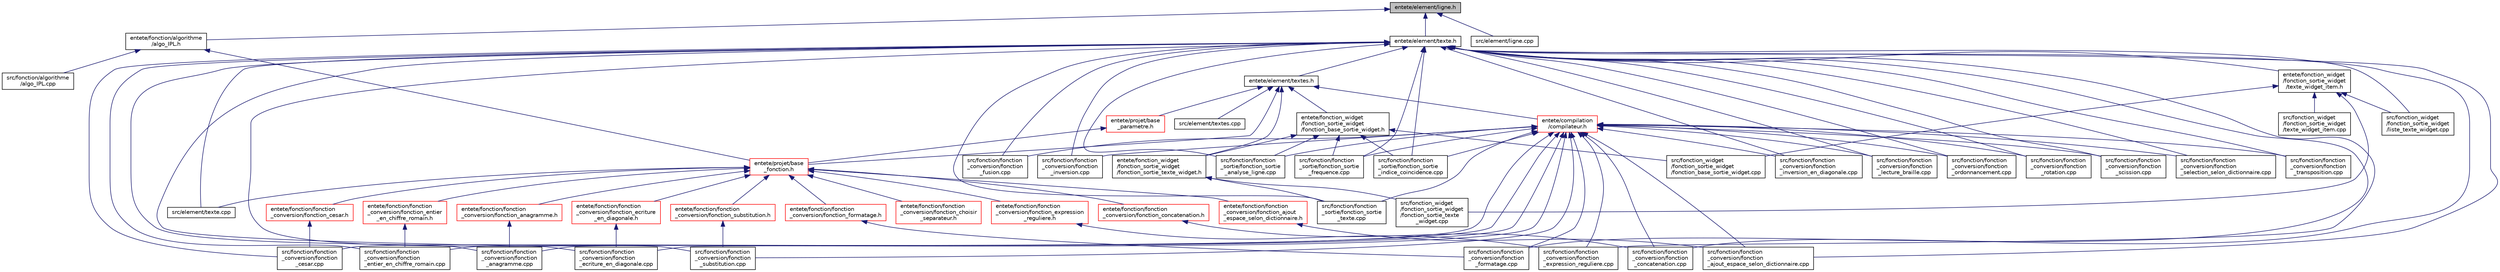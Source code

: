 digraph "entete/element/ligne.h"
{
  edge [fontname="Helvetica",fontsize="10",labelfontname="Helvetica",labelfontsize="10"];
  node [fontname="Helvetica",fontsize="10",shape=record];
  Node9 [label="entete/element/ligne.h",height=0.2,width=0.4,color="black", fillcolor="grey75", style="filled", fontcolor="black"];
  Node9 -> Node10 [dir="back",color="midnightblue",fontsize="10",style="solid",fontname="Helvetica"];
  Node10 [label="entete/element/texte.h",height=0.2,width=0.4,color="black", fillcolor="white", style="filled",URL="$texte_8h.html",tooltip="Fichier de déclaration de la classe texte. "];
  Node10 -> Node11 [dir="back",color="midnightblue",fontsize="10",style="solid",fontname="Helvetica"];
  Node11 [label="entete/element/textes.h",height=0.2,width=0.4,color="black", fillcolor="white", style="filled",URL="$textes_8h.html",tooltip="Fichier de déclaration de la classe textes. "];
  Node11 -> Node12 [dir="back",color="midnightblue",fontsize="10",style="solid",fontname="Helvetica"];
  Node12 [label="entete/compilation\l/compilateur.h",height=0.2,width=0.4,color="red", fillcolor="white", style="filled",URL="$compilateur_8h.html",tooltip="Fichier de déclaration de la classe compilateur. "];
  Node12 -> Node16 [dir="back",color="midnightblue",fontsize="10",style="solid",fontname="Helvetica"];
  Node16 [label="src/fonction/fonction\l_conversion/fonction\l_ajout_espace_selon_dictionnaire.cpp",height=0.2,width=0.4,color="black", fillcolor="white", style="filled",URL="$fonction__ajout__espace__selon__dictionnaire_8cpp.html",tooltip="Fichier d&#39;implémentation de la classe fonction_ajout_espace_selon_dictionnaire. "];
  Node12 -> Node17 [dir="back",color="midnightblue",fontsize="10",style="solid",fontname="Helvetica"];
  Node17 [label="src/fonction/fonction\l_conversion/fonction\l_anagramme.cpp",height=0.2,width=0.4,color="black", fillcolor="white", style="filled",URL="$fonction__anagramme_8cpp.html",tooltip="Fichier d&#39;implémentation de la classe fonction_anagramme. "];
  Node12 -> Node18 [dir="back",color="midnightblue",fontsize="10",style="solid",fontname="Helvetica"];
  Node18 [label="src/fonction/fonction\l_conversion/fonction\l_cesar.cpp",height=0.2,width=0.4,color="black", fillcolor="white", style="filled",URL="$fonction__cesar_8cpp.html",tooltip="Fichier d&#39;implémentation de la classe fonction_cesar. "];
  Node12 -> Node20 [dir="back",color="midnightblue",fontsize="10",style="solid",fontname="Helvetica"];
  Node20 [label="src/fonction/fonction\l_conversion/fonction\l_concatenation.cpp",height=0.2,width=0.4,color="black", fillcolor="white", style="filled",URL="$fonction__concatenation_8cpp.html",tooltip="Fichier d&#39;implémentation de la classe fonction_concatenation. "];
  Node12 -> Node21 [dir="back",color="midnightblue",fontsize="10",style="solid",fontname="Helvetica"];
  Node21 [label="src/fonction/fonction\l_conversion/fonction\l_ecriture_en_diagonale.cpp",height=0.2,width=0.4,color="black", fillcolor="white", style="filled",URL="$fonction__ecriture__en__diagonale_8cpp.html",tooltip="Fichier d&#39;implémentation de la classe fonction_ecriture_en_diagonale. "];
  Node12 -> Node22 [dir="back",color="midnightblue",fontsize="10",style="solid",fontname="Helvetica"];
  Node22 [label="src/fonction/fonction\l_conversion/fonction\l_entier_en_chiffre_romain.cpp",height=0.2,width=0.4,color="black", fillcolor="white", style="filled",URL="$fonction__entier__en__chiffre__romain_8cpp.html",tooltip="Fichier d&#39;implémentation de la classe fonction_entier_en_chiffre_romain. "];
  Node12 -> Node23 [dir="back",color="midnightblue",fontsize="10",style="solid",fontname="Helvetica"];
  Node23 [label="src/fonction/fonction\l_conversion/fonction\l_expression_reguliere.cpp",height=0.2,width=0.4,color="black", fillcolor="white", style="filled",URL="$fonction__expression__reguliere_8cpp.html",tooltip="Fichier d&#39;implémentation de la classe fonction_expression_reguliere. "];
  Node12 -> Node24 [dir="back",color="midnightblue",fontsize="10",style="solid",fontname="Helvetica"];
  Node24 [label="src/fonction/fonction\l_conversion/fonction\l_formatage.cpp",height=0.2,width=0.4,color="black", fillcolor="white", style="filled",URL="$fonction__formatage_8cpp.html",tooltip="Fichier d&#39;implémentation de la classe fonction_formatage. "];
  Node12 -> Node25 [dir="back",color="midnightblue",fontsize="10",style="solid",fontname="Helvetica"];
  Node25 [label="src/fonction/fonction\l_conversion/fonction\l_fusion.cpp",height=0.2,width=0.4,color="black", fillcolor="white", style="filled",URL="$fonction__fusion_8cpp.html",tooltip="Fichier d&#39;implémentation de la classe fonction_fusion. "];
  Node12 -> Node26 [dir="back",color="midnightblue",fontsize="10",style="solid",fontname="Helvetica"];
  Node26 [label="src/fonction/fonction\l_conversion/fonction\l_inversion.cpp",height=0.2,width=0.4,color="black", fillcolor="white", style="filled",URL="$fonction__inversion_8cpp.html",tooltip="Fichier d&#39;implémentation de la classe fonction_inversion. "];
  Node12 -> Node27 [dir="back",color="midnightblue",fontsize="10",style="solid",fontname="Helvetica"];
  Node27 [label="src/fonction/fonction\l_conversion/fonction\l_inversion_en_diagonale.cpp",height=0.2,width=0.4,color="black", fillcolor="white", style="filled",URL="$fonction__inversion__en__diagonale_8cpp.html",tooltip="Fichier d&#39;implémentation de la classe fonction_inversion_en_diagonale. "];
  Node12 -> Node28 [dir="back",color="midnightblue",fontsize="10",style="solid",fontname="Helvetica"];
  Node28 [label="src/fonction/fonction\l_conversion/fonction\l_lecture_braille.cpp",height=0.2,width=0.4,color="black", fillcolor="white", style="filled",URL="$fonction__lecture__braille_8cpp.html",tooltip="Fichier d&#39;implémentation de la classe fonction_lecture_braille. "];
  Node12 -> Node29 [dir="back",color="midnightblue",fontsize="10",style="solid",fontname="Helvetica"];
  Node29 [label="src/fonction/fonction\l_conversion/fonction\l_ordonnancement.cpp",height=0.2,width=0.4,color="black", fillcolor="white", style="filled",URL="$fonction__ordonnancement_8cpp.html",tooltip="Fichier d&#39;implémentation de la classe fonction_ordonnancement. "];
  Node12 -> Node30 [dir="back",color="midnightblue",fontsize="10",style="solid",fontname="Helvetica"];
  Node30 [label="src/fonction/fonction\l_conversion/fonction\l_rotation.cpp",height=0.2,width=0.4,color="black", fillcolor="white", style="filled",URL="$fonction__rotation_8cpp.html",tooltip="Fichier d&#39;implémentation de la classe fonction_rotation. "];
  Node12 -> Node31 [dir="back",color="midnightblue",fontsize="10",style="solid",fontname="Helvetica"];
  Node31 [label="src/fonction/fonction\l_conversion/fonction\l_scission.cpp",height=0.2,width=0.4,color="black", fillcolor="white", style="filled",URL="$fonction__scission_8cpp.html",tooltip="Fichier d&#39;implémentation de la classe fonction_scission. "];
  Node12 -> Node32 [dir="back",color="midnightblue",fontsize="10",style="solid",fontname="Helvetica"];
  Node32 [label="src/fonction/fonction\l_conversion/fonction\l_selection_selon_dictionnaire.cpp",height=0.2,width=0.4,color="black", fillcolor="white", style="filled",URL="$fonction__selection__selon__dictionnaire_8cpp.html",tooltip="Fichier d&#39;implémentation de la classe fonction_selection_selon_dictionnaire. "];
  Node12 -> Node33 [dir="back",color="midnightblue",fontsize="10",style="solid",fontname="Helvetica"];
  Node33 [label="src/fonction/fonction\l_conversion/fonction\l_substitution.cpp",height=0.2,width=0.4,color="black", fillcolor="white", style="filled",URL="$fonction__substitution_8cpp.html",tooltip="Fichier d&#39;implémentation de la classe fonction_substitution. "];
  Node12 -> Node34 [dir="back",color="midnightblue",fontsize="10",style="solid",fontname="Helvetica"];
  Node34 [label="src/fonction/fonction\l_conversion/fonction\l_transposition.cpp",height=0.2,width=0.4,color="black", fillcolor="white", style="filled",URL="$fonction__transposition_8cpp.html",tooltip="Fichier d&#39;implémentation de la classe fonction_transposition. "];
  Node12 -> Node35 [dir="back",color="midnightblue",fontsize="10",style="solid",fontname="Helvetica"];
  Node35 [label="src/fonction/fonction\l_sortie/fonction_sortie\l_analyse_ligne.cpp",height=0.2,width=0.4,color="black", fillcolor="white", style="filled",URL="$fonction__sortie__analyse__ligne_8cpp.html",tooltip="Fichier d&#39;implémentation de la classe fonction_sortie_analyse_ligne. "];
  Node12 -> Node36 [dir="back",color="midnightblue",fontsize="10",style="solid",fontname="Helvetica"];
  Node36 [label="src/fonction/fonction\l_sortie/fonction_sortie\l_frequence.cpp",height=0.2,width=0.4,color="black", fillcolor="white", style="filled",URL="$fonction__sortie__frequence_8cpp.html",tooltip="Fichier d&#39;implémentation de la classe fonction_sortie_frequence. "];
  Node12 -> Node37 [dir="back",color="midnightblue",fontsize="10",style="solid",fontname="Helvetica"];
  Node37 [label="src/fonction/fonction\l_sortie/fonction_sortie\l_indice_coincidence.cpp",height=0.2,width=0.4,color="black", fillcolor="white", style="filled",URL="$fonction__sortie__indice__coincidence_8cpp.html",tooltip="Fichier d&#39;implémentation de la classe fonction_sortie_indice_coincidence. "];
  Node12 -> Node38 [dir="back",color="midnightblue",fontsize="10",style="solid",fontname="Helvetica"];
  Node38 [label="src/fonction/fonction\l_sortie/fonction_sortie\l_texte.cpp",height=0.2,width=0.4,color="black", fillcolor="white", style="filled",URL="$fonction__sortie__texte_8cpp.html",tooltip="Fichier d&#39;implémentation de la classe fonction_sortie_texte. "];
  Node11 -> Node49 [dir="back",color="midnightblue",fontsize="10",style="solid",fontname="Helvetica"];
  Node49 [label="entete/projet/base\l_fonction.h",height=0.2,width=0.4,color="red", fillcolor="white", style="filled",URL="$base__fonction_8h.html",tooltip="Déclaration de la classe base_fonction. "];
  Node49 -> Node50 [dir="back",color="midnightblue",fontsize="10",style="solid",fontname="Helvetica"];
  Node50 [label="entete/fonction/fonction\l_conversion/fonction_ajout\l_espace_selon_dictionnaire.h",height=0.2,width=0.4,color="red", fillcolor="white", style="filled",URL="$fonction__ajout__espace__selon__dictionnaire_8h.html",tooltip="Fichier de déclaration de la classe fonction_ajout_espace_selon_dictionnaire. "];
  Node50 -> Node16 [dir="back",color="midnightblue",fontsize="10",style="solid",fontname="Helvetica"];
  Node49 -> Node52 [dir="back",color="midnightblue",fontsize="10",style="solid",fontname="Helvetica"];
  Node52 [label="entete/fonction/fonction\l_conversion/fonction_anagramme.h",height=0.2,width=0.4,color="red", fillcolor="white", style="filled",URL="$fonction__anagramme_8h.html",tooltip="Fichier de déclaration de la classe fonction_anagramme. "];
  Node52 -> Node17 [dir="back",color="midnightblue",fontsize="10",style="solid",fontname="Helvetica"];
  Node49 -> Node53 [dir="back",color="midnightblue",fontsize="10",style="solid",fontname="Helvetica"];
  Node53 [label="entete/fonction/fonction\l_conversion/fonction_cesar.h",height=0.2,width=0.4,color="red", fillcolor="white", style="filled",URL="$fonction__cesar_8h.html",tooltip="Fichier de déclaration de la classe fonction_cesar. "];
  Node53 -> Node18 [dir="back",color="midnightblue",fontsize="10",style="solid",fontname="Helvetica"];
  Node49 -> Node54 [dir="back",color="midnightblue",fontsize="10",style="solid",fontname="Helvetica"];
  Node54 [label="entete/fonction/fonction\l_conversion/fonction_choisir\l_separateur.h",height=0.2,width=0.4,color="red", fillcolor="white", style="filled",URL="$fonction__choisir__separateur_8h.html",tooltip="Fichier de déclaration de la classe fonction_choisir_separateur. "];
  Node49 -> Node55 [dir="back",color="midnightblue",fontsize="10",style="solid",fontname="Helvetica"];
  Node55 [label="entete/fonction/fonction\l_conversion/fonction_concatenation.h",height=0.2,width=0.4,color="red", fillcolor="white", style="filled",URL="$fonction__concatenation_8h.html",tooltip="Fichier de déclaration de la classe fonction_concatenation. "];
  Node55 -> Node20 [dir="back",color="midnightblue",fontsize="10",style="solid",fontname="Helvetica"];
  Node49 -> Node56 [dir="back",color="midnightblue",fontsize="10",style="solid",fontname="Helvetica"];
  Node56 [label="entete/fonction/fonction\l_conversion/fonction_ecriture\l_en_diagonale.h",height=0.2,width=0.4,color="red", fillcolor="white", style="filled",URL="$fonction__ecriture__en__diagonale_8h.html",tooltip="Fichier de déclaration de la classe fonction_ecriture_en_diagonale. "];
  Node56 -> Node21 [dir="back",color="midnightblue",fontsize="10",style="solid",fontname="Helvetica"];
  Node49 -> Node57 [dir="back",color="midnightblue",fontsize="10",style="solid",fontname="Helvetica"];
  Node57 [label="entete/fonction/fonction\l_conversion/fonction_substitution.h",height=0.2,width=0.4,color="red", fillcolor="white", style="filled",URL="$fonction__substitution_8h.html",tooltip="Fichier de déclaration de la classe fonction_substitution. "];
  Node57 -> Node33 [dir="back",color="midnightblue",fontsize="10",style="solid",fontname="Helvetica"];
  Node49 -> Node62 [dir="back",color="midnightblue",fontsize="10",style="solid",fontname="Helvetica"];
  Node62 [label="entete/fonction/fonction\l_conversion/fonction_entier\l_en_chiffre_romain.h",height=0.2,width=0.4,color="red", fillcolor="white", style="filled",URL="$fonction__entier__en__chiffre__romain_8h.html",tooltip="Fichier de déclaration de la classe fonction_entier_en_chiffre_romain. "];
  Node62 -> Node22 [dir="back",color="midnightblue",fontsize="10",style="solid",fontname="Helvetica"];
  Node49 -> Node63 [dir="back",color="midnightblue",fontsize="10",style="solid",fontname="Helvetica"];
  Node63 [label="entete/fonction/fonction\l_conversion/fonction_expression\l_reguliere.h",height=0.2,width=0.4,color="red", fillcolor="white", style="filled",URL="$fonction__expression__reguliere_8h.html",tooltip="Fichier de déclaration de la classe fonction_expression_reguliere. "];
  Node63 -> Node23 [dir="back",color="midnightblue",fontsize="10",style="solid",fontname="Helvetica"];
  Node49 -> Node64 [dir="back",color="midnightblue",fontsize="10",style="solid",fontname="Helvetica"];
  Node64 [label="entete/fonction/fonction\l_conversion/fonction_formatage.h",height=0.2,width=0.4,color="red", fillcolor="white", style="filled",URL="$fonction__formatage_8h.html",tooltip="Fichier de déclaration de la classe fonction_formatage. "];
  Node64 -> Node24 [dir="back",color="midnightblue",fontsize="10",style="solid",fontname="Helvetica"];
  Node49 -> Node110 [dir="back",color="midnightblue",fontsize="10",style="solid",fontname="Helvetica"];
  Node110 [label="src/element/texte.cpp",height=0.2,width=0.4,color="black", fillcolor="white", style="filled",URL="$texte_8cpp.html",tooltip="Fichier d&#39;implémentation de la classe texte. "];
  Node11 -> Node120 [dir="back",color="midnightblue",fontsize="10",style="solid",fontname="Helvetica"];
  Node120 [label="entete/projet/base\l_parametre.h",height=0.2,width=0.4,color="red", fillcolor="white", style="filled",URL="$base__parametre_8h.html",tooltip="Fichier de déclaration de la classe base_parametre. "];
  Node120 -> Node49 [dir="back",color="midnightblue",fontsize="10",style="solid",fontname="Helvetica"];
  Node11 -> Node123 [dir="back",color="midnightblue",fontsize="10",style="solid",fontname="Helvetica"];
  Node123 [label="entete/fonction_widget\l/fonction_sortie_widget\l/fonction_base_sortie_widget.h",height=0.2,width=0.4,color="black", fillcolor="white", style="filled",URL="$fonction__base__sortie__widget_8h.html",tooltip="Fichier de déclaration de la classe fonction_base_sortie_widget. "];
  Node123 -> Node124 [dir="back",color="midnightblue",fontsize="10",style="solid",fontname="Helvetica"];
  Node124 [label="entete/fonction_widget\l/fonction_sortie_widget\l/fonction_sortie_texte_widget.h",height=0.2,width=0.4,color="black", fillcolor="white", style="filled",URL="$fonction__sortie__texte__widget_8h.html",tooltip="Fichier de déclaration de la classe fonction_sortie_texte_widget. "];
  Node124 -> Node38 [dir="back",color="midnightblue",fontsize="10",style="solid",fontname="Helvetica"];
  Node124 -> Node79 [dir="back",color="midnightblue",fontsize="10",style="solid",fontname="Helvetica"];
  Node79 [label="src/fonction_widget\l/fonction_sortie_widget\l/fonction_sortie_texte\l_widget.cpp",height=0.2,width=0.4,color="black", fillcolor="white", style="filled",URL="$fonction__sortie__texte__widget_8cpp.html",tooltip="Fichier d&#39;implémentation de la classe fonction_sortie_texte_widget. "];
  Node123 -> Node35 [dir="back",color="midnightblue",fontsize="10",style="solid",fontname="Helvetica"];
  Node123 -> Node36 [dir="back",color="midnightblue",fontsize="10",style="solid",fontname="Helvetica"];
  Node123 -> Node37 [dir="back",color="midnightblue",fontsize="10",style="solid",fontname="Helvetica"];
  Node123 -> Node81 [dir="back",color="midnightblue",fontsize="10",style="solid",fontname="Helvetica"];
  Node81 [label="src/fonction_widget\l/fonction_sortie_widget\l/fonction_base_sortie_widget.cpp",height=0.2,width=0.4,color="black", fillcolor="white", style="filled",URL="$fonction__base__sortie__widget_8cpp.html",tooltip="Fichier d&#39;implémentation de la classe fonction_base_sortie_widget. "];
  Node11 -> Node124 [dir="back",color="midnightblue",fontsize="10",style="solid",fontname="Helvetica"];
  Node11 -> Node125 [dir="back",color="midnightblue",fontsize="10",style="solid",fontname="Helvetica"];
  Node125 [label="src/element/textes.cpp",height=0.2,width=0.4,color="black", fillcolor="white", style="filled",URL="$textes_8cpp.html",tooltip="Fichier d&#39;implémentation de la classe textes. "];
  Node10 -> Node126 [dir="back",color="midnightblue",fontsize="10",style="solid",fontname="Helvetica"];
  Node126 [label="entete/fonction_widget\l/fonction_sortie_widget\l/texte_widget_item.h",height=0.2,width=0.4,color="black", fillcolor="white", style="filled",URL="$texte__widget__item_8h.html",tooltip="Fichier de déclaration de la classe texte_widget_item. "];
  Node126 -> Node81 [dir="back",color="midnightblue",fontsize="10",style="solid",fontname="Helvetica"];
  Node126 -> Node79 [dir="back",color="midnightblue",fontsize="10",style="solid",fontname="Helvetica"];
  Node126 -> Node127 [dir="back",color="midnightblue",fontsize="10",style="solid",fontname="Helvetica"];
  Node127 [label="src/fonction_widget\l/fonction_sortie_widget\l/liste_texte_widget.cpp",height=0.2,width=0.4,color="black", fillcolor="white", style="filled",URL="$liste__texte__widget_8cpp.html",tooltip="Fichier d&#39;implémentation de la classe liste_texte_widget. "];
  Node126 -> Node128 [dir="back",color="midnightblue",fontsize="10",style="solid",fontname="Helvetica"];
  Node128 [label="src/fonction_widget\l/fonction_sortie_widget\l/texte_widget_item.cpp",height=0.2,width=0.4,color="black", fillcolor="white", style="filled",URL="$texte__widget__item_8cpp.html",tooltip="Fichier d&#39;implémentation de la classe texte_widget_item. "];
  Node10 -> Node110 [dir="back",color="midnightblue",fontsize="10",style="solid",fontname="Helvetica"];
  Node10 -> Node16 [dir="back",color="midnightblue",fontsize="10",style="solid",fontname="Helvetica"];
  Node10 -> Node17 [dir="back",color="midnightblue",fontsize="10",style="solid",fontname="Helvetica"];
  Node10 -> Node18 [dir="back",color="midnightblue",fontsize="10",style="solid",fontname="Helvetica"];
  Node10 -> Node20 [dir="back",color="midnightblue",fontsize="10",style="solid",fontname="Helvetica"];
  Node10 -> Node21 [dir="back",color="midnightblue",fontsize="10",style="solid",fontname="Helvetica"];
  Node10 -> Node22 [dir="back",color="midnightblue",fontsize="10",style="solid",fontname="Helvetica"];
  Node10 -> Node23 [dir="back",color="midnightblue",fontsize="10",style="solid",fontname="Helvetica"];
  Node10 -> Node24 [dir="back",color="midnightblue",fontsize="10",style="solid",fontname="Helvetica"];
  Node10 -> Node25 [dir="back",color="midnightblue",fontsize="10",style="solid",fontname="Helvetica"];
  Node10 -> Node26 [dir="back",color="midnightblue",fontsize="10",style="solid",fontname="Helvetica"];
  Node10 -> Node27 [dir="back",color="midnightblue",fontsize="10",style="solid",fontname="Helvetica"];
  Node10 -> Node28 [dir="back",color="midnightblue",fontsize="10",style="solid",fontname="Helvetica"];
  Node10 -> Node29 [dir="back",color="midnightblue",fontsize="10",style="solid",fontname="Helvetica"];
  Node10 -> Node30 [dir="back",color="midnightblue",fontsize="10",style="solid",fontname="Helvetica"];
  Node10 -> Node31 [dir="back",color="midnightblue",fontsize="10",style="solid",fontname="Helvetica"];
  Node10 -> Node32 [dir="back",color="midnightblue",fontsize="10",style="solid",fontname="Helvetica"];
  Node10 -> Node33 [dir="back",color="midnightblue",fontsize="10",style="solid",fontname="Helvetica"];
  Node10 -> Node34 [dir="back",color="midnightblue",fontsize="10",style="solid",fontname="Helvetica"];
  Node10 -> Node35 [dir="back",color="midnightblue",fontsize="10",style="solid",fontname="Helvetica"];
  Node10 -> Node36 [dir="back",color="midnightblue",fontsize="10",style="solid",fontname="Helvetica"];
  Node10 -> Node37 [dir="back",color="midnightblue",fontsize="10",style="solid",fontname="Helvetica"];
  Node10 -> Node38 [dir="back",color="midnightblue",fontsize="10",style="solid",fontname="Helvetica"];
  Node10 -> Node127 [dir="back",color="midnightblue",fontsize="10",style="solid",fontname="Helvetica"];
  Node9 -> Node129 [dir="back",color="midnightblue",fontsize="10",style="solid",fontname="Helvetica"];
  Node129 [label="entete/fonction/algorithme\l/algo_IPL.h",height=0.2,width=0.4,color="black", fillcolor="white", style="filled",URL="$algo___i_p_l_8h.html",tooltip="Fichier de déclaration de la classe algo_IPL. "];
  Node129 -> Node49 [dir="back",color="midnightblue",fontsize="10",style="solid",fontname="Helvetica"];
  Node129 -> Node130 [dir="back",color="midnightblue",fontsize="10",style="solid",fontname="Helvetica"];
  Node130 [label="src/fonction/algorithme\l/algo_IPL.cpp",height=0.2,width=0.4,color="black", fillcolor="white", style="filled",URL="$algo___i_p_l_8cpp.html",tooltip="Fichier d&#39;implémentation de la classe algo_IPL. "];
  Node9 -> Node131 [dir="back",color="midnightblue",fontsize="10",style="solid",fontname="Helvetica"];
  Node131 [label="src/element/ligne.cpp",height=0.2,width=0.4,color="black", fillcolor="white", style="filled",URL="$ligne_8cpp.html",tooltip="Fichier d&#39;implémentation de la classe ligne. "];
}
